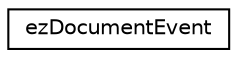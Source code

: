 digraph "Graphical Class Hierarchy"
{
 // LATEX_PDF_SIZE
  edge [fontname="Helvetica",fontsize="10",labelfontname="Helvetica",labelfontsize="10"];
  node [fontname="Helvetica",fontsize="10",shape=record];
  rankdir="LR";
  Node0 [label="ezDocumentEvent",height=0.2,width=0.4,color="black", fillcolor="white", style="filled",URL="$d8/dc7/structez_document_event.htm",tooltip=" "];
}
